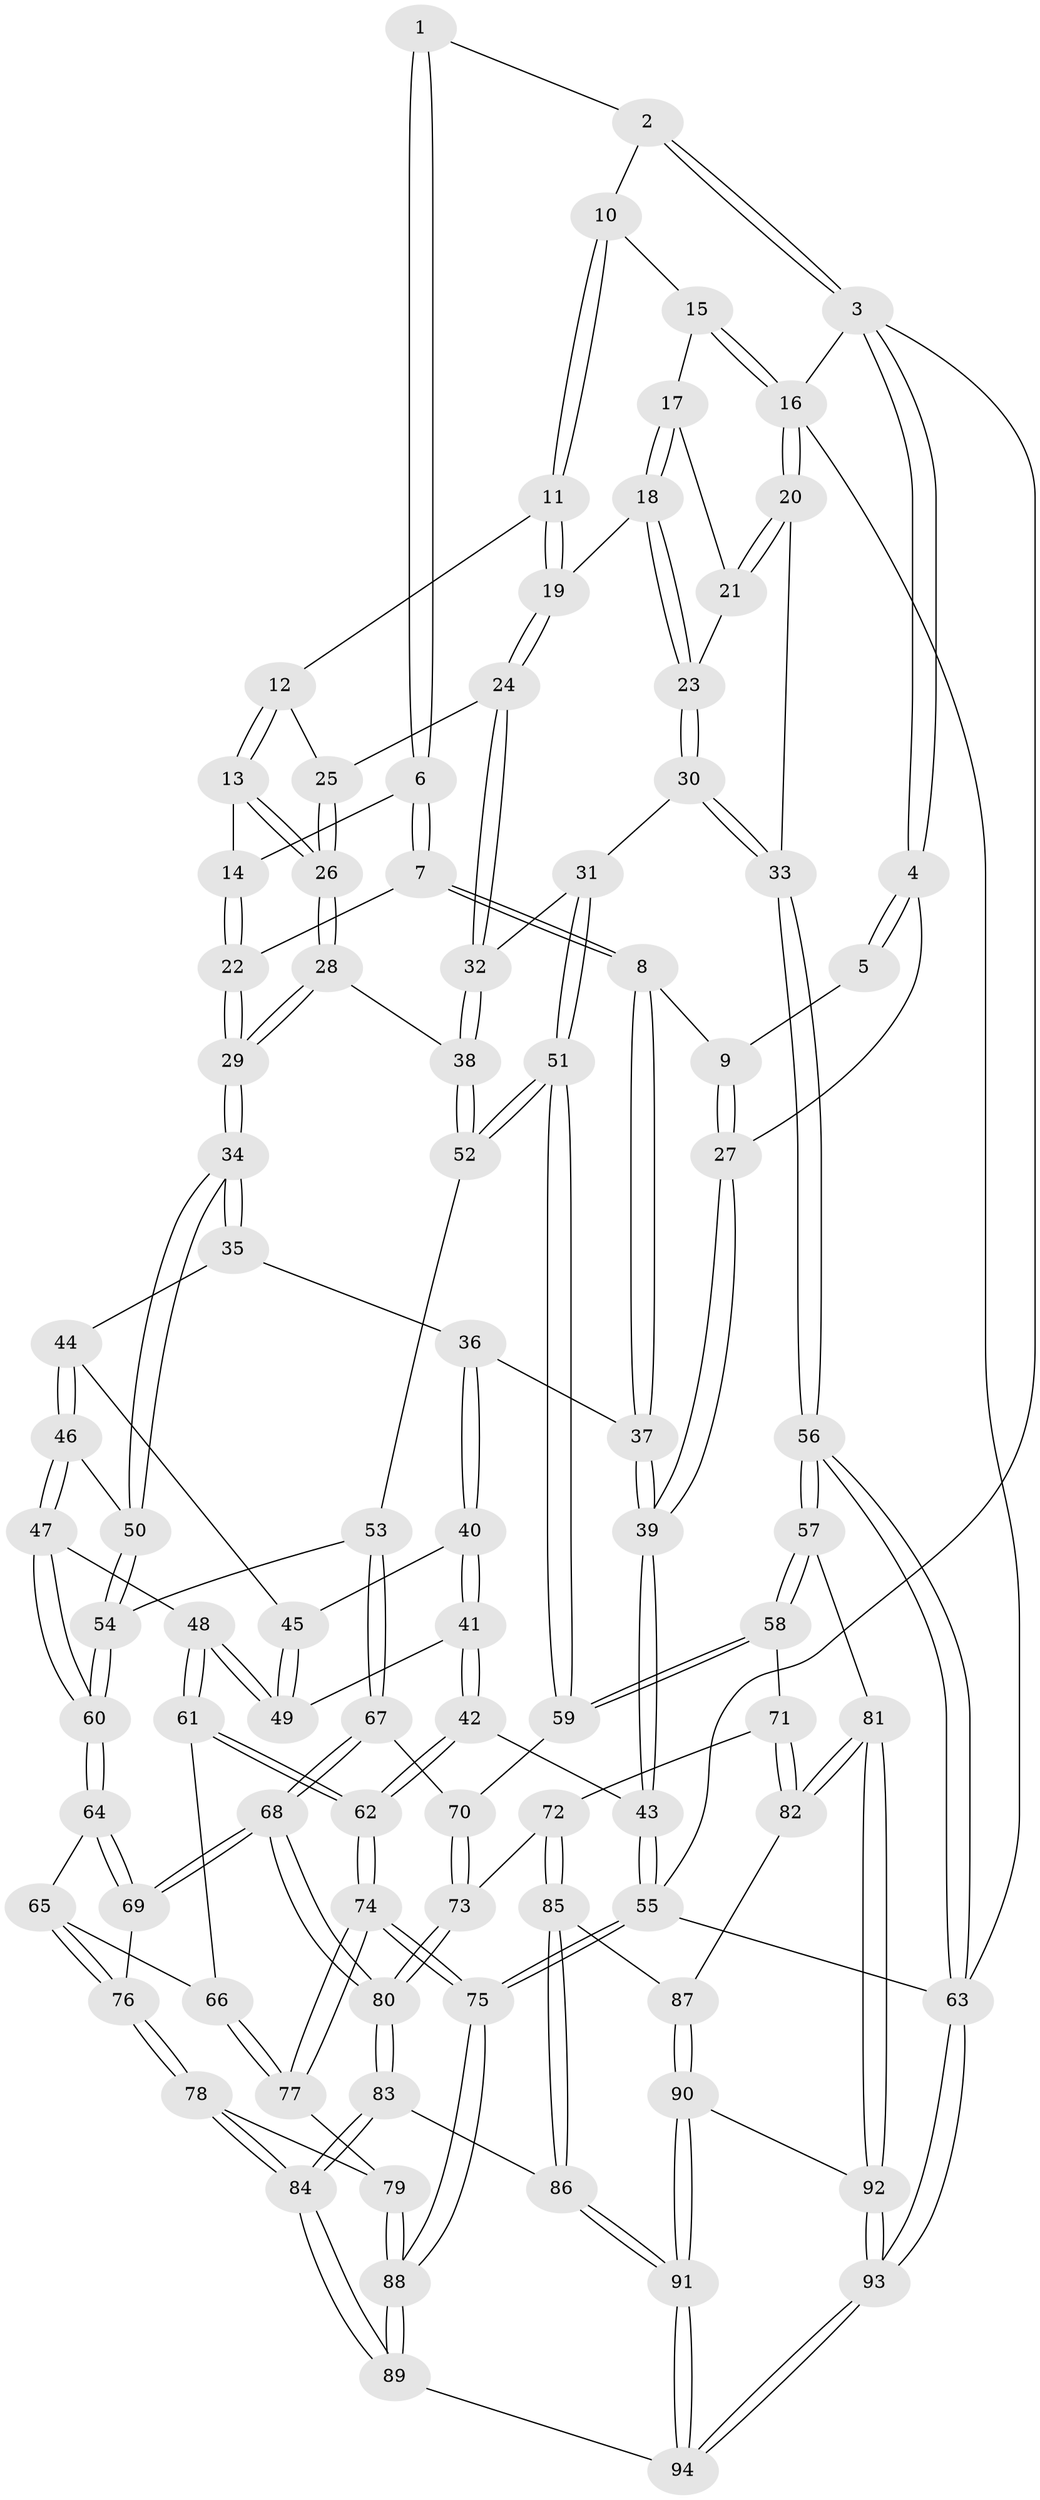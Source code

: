 // coarse degree distribution, {4: 0.5535714285714286, 5: 0.3392857142857143, 2: 0.017857142857142856, 3: 0.03571428571428571, 6: 0.03571428571428571, 7: 0.017857142857142856}
// Generated by graph-tools (version 1.1) at 2025/52/02/27/25 19:52:36]
// undirected, 94 vertices, 232 edges
graph export_dot {
graph [start="1"]
  node [color=gray90,style=filled];
  1 [pos="+0.35546557235392123+0"];
  2 [pos="+0.35787169023860854+0"];
  3 [pos="+0+0"];
  4 [pos="+0+0"];
  5 [pos="+0.17487210448371815+0.03617893285052904"];
  6 [pos="+0.35726080578968555+0"];
  7 [pos="+0.19290515061665606+0.19551086961391723"];
  8 [pos="+0.17574026740969861+0.20160414893135417"];
  9 [pos="+0.12842355429109645+0.15320706674532922"];
  10 [pos="+0.7008759840403397+0"];
  11 [pos="+0.692209079487991+0"];
  12 [pos="+0.5900844965282672+0.11359507433209101"];
  13 [pos="+0.5295213264093274+0.17199946250172532"];
  14 [pos="+0.3890376412100314+0.0424962365883754"];
  15 [pos="+1+0"];
  16 [pos="+1+0"];
  17 [pos="+0.9164266696647951+0.07165237526856366"];
  18 [pos="+0.8136471318300277+0.1849427048127704"];
  19 [pos="+0.7861991227649171+0.18389043990299545"];
  20 [pos="+1+0.06346412384165404"];
  21 [pos="+0.9452358003756964+0.14186490412994326"];
  22 [pos="+0.3324500732166983+0.19697047572746584"];
  23 [pos="+0.9127332133583878+0.22523761767468262"];
  24 [pos="+0.761759147333065+0.21639668313957716"];
  25 [pos="+0.6804460136679026+0.199041800355393"];
  26 [pos="+0.5136279790456995+0.27811140783764976"];
  27 [pos="+0+0"];
  28 [pos="+0.4980005427812658+0.3273069580781422"];
  29 [pos="+0.45992642678737183+0.34456413070162667"];
  30 [pos="+1+0.34556153503555675"];
  31 [pos="+0.9079788322463432+0.3856516847162214"];
  32 [pos="+0.7359200558780667+0.31955622612887113"];
  33 [pos="+1+0.37569565512228387"];
  34 [pos="+0.45931084193104477+0.345389751956431"];
  35 [pos="+0.336226229431423+0.3712353106268559"];
  36 [pos="+0.23687888481506686+0.3629997086916457"];
  37 [pos="+0.16631953097967553+0.2509238199179866"];
  38 [pos="+0.656931668596389+0.3792956169308064"];
  39 [pos="+0+0.471489966906083"];
  40 [pos="+0.19206806454337544+0.4337244416312791"];
  41 [pos="+0.13391438347256823+0.49839543617615406"];
  42 [pos="+0+0.5133380015379604"];
  43 [pos="+0+0.496544103582919"];
  44 [pos="+0.2955902048724426+0.471212599880715"];
  45 [pos="+0.26920235477843507+0.4668243881102181"];
  46 [pos="+0.2989680937947854+0.5093359752777182"];
  47 [pos="+0.2629434390709292+0.5880024850600388"];
  48 [pos="+0.25996250303341256+0.5883090005707977"];
  49 [pos="+0.2233441970098458+0.5607212235062913"];
  50 [pos="+0.4516030977951481+0.44858444552666404"];
  51 [pos="+0.7811157435290773+0.5797274989203854"];
  52 [pos="+0.6920523377629277+0.484221342878788"];
  53 [pos="+0.5013379528293925+0.5897942155014871"];
  54 [pos="+0.4626572158553065+0.5653358189962445"];
  55 [pos="+0+1"];
  56 [pos="+1+0.7014490672624369"];
  57 [pos="+1+0.7121138371971281"];
  58 [pos="+0.9299515190623157+0.6926761492682908"];
  59 [pos="+0.7915824398633846+0.6206027165069518"];
  60 [pos="+0.36729325558074455+0.6198898945280791"];
  61 [pos="+0.20172184960921286+0.6987565207358909"];
  62 [pos="+0.12874189137703254+0.7377996307413938"];
  63 [pos="+1+1"];
  64 [pos="+0.3665648659126141+0.6745021123788839"];
  65 [pos="+0.33674747996106896+0.7465893289950103"];
  66 [pos="+0.30225413380986355+0.7565419065918746"];
  67 [pos="+0.5852174882728027+0.7197087012535511"];
  68 [pos="+0.5593420803391934+0.7842671646760782"];
  69 [pos="+0.5192040760684035+0.7859076955375336"];
  70 [pos="+0.730984441560793+0.6633301304932958"];
  71 [pos="+0.8343924003365434+0.8256285182333103"];
  72 [pos="+0.7415844990757644+0.8474113867604584"];
  73 [pos="+0.7401164207951777+0.8457574757889614"];
  74 [pos="+0.12264542119039702+0.8452533076999446"];
  75 [pos="+0+1"];
  76 [pos="+0.4031399942038638+0.8213584403359111"];
  77 [pos="+0.25914682367004327+0.8435942808052443"];
  78 [pos="+0.38739495220284925+0.8525241713150796"];
  79 [pos="+0.3068170421028901+0.8861954998119487"];
  80 [pos="+0.5653423479985223+0.8021774827836501"];
  81 [pos="+0.9097454586789917+0.9435989936891992"];
  82 [pos="+0.8384389548856774+0.8999597724116134"];
  83 [pos="+0.5682874398811292+0.8573210378673302"];
  84 [pos="+0.449474053617479+0.9898838381433083"];
  85 [pos="+0.7387486296233016+0.8759093673871106"];
  86 [pos="+0.6600380324205362+0.9718917125313506"];
  87 [pos="+0.799721306006933+0.9255979842408161"];
  88 [pos="+0.276600173754929+1"];
  89 [pos="+0.38008529092679905+1"];
  90 [pos="+0.775789452471307+1"];
  91 [pos="+0.6972014420522734+1"];
  92 [pos="+0.9095831313530452+0.9459177862360296"];
  93 [pos="+1+1"];
  94 [pos="+0.6879136904880925+1"];
  1 -- 2;
  1 -- 6;
  1 -- 6;
  2 -- 3;
  2 -- 3;
  2 -- 10;
  3 -- 4;
  3 -- 4;
  3 -- 16;
  3 -- 55;
  4 -- 5;
  4 -- 5;
  4 -- 27;
  5 -- 9;
  6 -- 7;
  6 -- 7;
  6 -- 14;
  7 -- 8;
  7 -- 8;
  7 -- 22;
  8 -- 9;
  8 -- 37;
  8 -- 37;
  9 -- 27;
  9 -- 27;
  10 -- 11;
  10 -- 11;
  10 -- 15;
  11 -- 12;
  11 -- 19;
  11 -- 19;
  12 -- 13;
  12 -- 13;
  12 -- 25;
  13 -- 14;
  13 -- 26;
  13 -- 26;
  14 -- 22;
  14 -- 22;
  15 -- 16;
  15 -- 16;
  15 -- 17;
  16 -- 20;
  16 -- 20;
  16 -- 63;
  17 -- 18;
  17 -- 18;
  17 -- 21;
  18 -- 19;
  18 -- 23;
  18 -- 23;
  19 -- 24;
  19 -- 24;
  20 -- 21;
  20 -- 21;
  20 -- 33;
  21 -- 23;
  22 -- 29;
  22 -- 29;
  23 -- 30;
  23 -- 30;
  24 -- 25;
  24 -- 32;
  24 -- 32;
  25 -- 26;
  25 -- 26;
  26 -- 28;
  26 -- 28;
  27 -- 39;
  27 -- 39;
  28 -- 29;
  28 -- 29;
  28 -- 38;
  29 -- 34;
  29 -- 34;
  30 -- 31;
  30 -- 33;
  30 -- 33;
  31 -- 32;
  31 -- 51;
  31 -- 51;
  32 -- 38;
  32 -- 38;
  33 -- 56;
  33 -- 56;
  34 -- 35;
  34 -- 35;
  34 -- 50;
  34 -- 50;
  35 -- 36;
  35 -- 44;
  36 -- 37;
  36 -- 40;
  36 -- 40;
  37 -- 39;
  37 -- 39;
  38 -- 52;
  38 -- 52;
  39 -- 43;
  39 -- 43;
  40 -- 41;
  40 -- 41;
  40 -- 45;
  41 -- 42;
  41 -- 42;
  41 -- 49;
  42 -- 43;
  42 -- 62;
  42 -- 62;
  43 -- 55;
  43 -- 55;
  44 -- 45;
  44 -- 46;
  44 -- 46;
  45 -- 49;
  45 -- 49;
  46 -- 47;
  46 -- 47;
  46 -- 50;
  47 -- 48;
  47 -- 60;
  47 -- 60;
  48 -- 49;
  48 -- 49;
  48 -- 61;
  48 -- 61;
  50 -- 54;
  50 -- 54;
  51 -- 52;
  51 -- 52;
  51 -- 59;
  51 -- 59;
  52 -- 53;
  53 -- 54;
  53 -- 67;
  53 -- 67;
  54 -- 60;
  54 -- 60;
  55 -- 75;
  55 -- 75;
  55 -- 63;
  56 -- 57;
  56 -- 57;
  56 -- 63;
  56 -- 63;
  57 -- 58;
  57 -- 58;
  57 -- 81;
  58 -- 59;
  58 -- 59;
  58 -- 71;
  59 -- 70;
  60 -- 64;
  60 -- 64;
  61 -- 62;
  61 -- 62;
  61 -- 66;
  62 -- 74;
  62 -- 74;
  63 -- 93;
  63 -- 93;
  64 -- 65;
  64 -- 69;
  64 -- 69;
  65 -- 66;
  65 -- 76;
  65 -- 76;
  66 -- 77;
  66 -- 77;
  67 -- 68;
  67 -- 68;
  67 -- 70;
  68 -- 69;
  68 -- 69;
  68 -- 80;
  68 -- 80;
  69 -- 76;
  70 -- 73;
  70 -- 73;
  71 -- 72;
  71 -- 82;
  71 -- 82;
  72 -- 73;
  72 -- 85;
  72 -- 85;
  73 -- 80;
  73 -- 80;
  74 -- 75;
  74 -- 75;
  74 -- 77;
  74 -- 77;
  75 -- 88;
  75 -- 88;
  76 -- 78;
  76 -- 78;
  77 -- 79;
  78 -- 79;
  78 -- 84;
  78 -- 84;
  79 -- 88;
  79 -- 88;
  80 -- 83;
  80 -- 83;
  81 -- 82;
  81 -- 82;
  81 -- 92;
  81 -- 92;
  82 -- 87;
  83 -- 84;
  83 -- 84;
  83 -- 86;
  84 -- 89;
  84 -- 89;
  85 -- 86;
  85 -- 86;
  85 -- 87;
  86 -- 91;
  86 -- 91;
  87 -- 90;
  87 -- 90;
  88 -- 89;
  88 -- 89;
  89 -- 94;
  90 -- 91;
  90 -- 91;
  90 -- 92;
  91 -- 94;
  91 -- 94;
  92 -- 93;
  92 -- 93;
  93 -- 94;
  93 -- 94;
}

